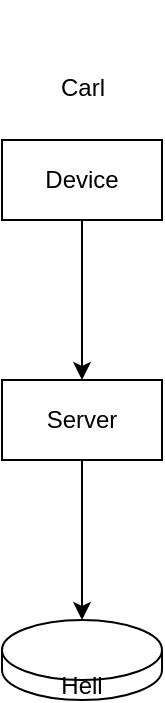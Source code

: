 <mxfile version="17.5.0" type="github">
  <diagram id="v_UVEAlIgSLG06e0j0Mv" name="Page-1">
    <mxGraphModel dx="1422" dy="772" grid="1" gridSize="10" guides="1" tooltips="1" connect="1" arrows="1" fold="1" page="1" pageScale="1" pageWidth="850" pageHeight="1100" math="0" shadow="0">
      <root>
        <mxCell id="0" />
        <mxCell id="1" parent="0" />
        <mxCell id="jqmSpDsUwPJlm2CUuVTG-5" style="edgeStyle=orthogonalEdgeStyle;rounded=0;orthogonalLoop=1;jettySize=auto;html=1;entryX=0.5;entryY=0;entryDx=0;entryDy=0;" edge="1" parent="1" source="7zxU9HnCOA4xuFbtJ531-1" target="jqmSpDsUwPJlm2CUuVTG-1">
          <mxGeometry relative="1" as="geometry" />
        </mxCell>
        <mxCell id="7zxU9HnCOA4xuFbtJ531-1" value="Device" style="rounded=0;whiteSpace=wrap;html=1;" parent="1" vertex="1">
          <mxGeometry x="360" y="120" width="80" height="40" as="geometry" />
        </mxCell>
        <mxCell id="jqmSpDsUwPJlm2CUuVTG-4" style="edgeStyle=orthogonalEdgeStyle;rounded=0;orthogonalLoop=1;jettySize=auto;html=1;entryX=0.5;entryY=0;entryDx=0;entryDy=0;" edge="1" parent="1" source="jqmSpDsUwPJlm2CUuVTG-1" target="jqmSpDsUwPJlm2CUuVTG-3">
          <mxGeometry relative="1" as="geometry" />
        </mxCell>
        <mxCell id="jqmSpDsUwPJlm2CUuVTG-1" value="Server" style="rounded=0;whiteSpace=wrap;html=1;" vertex="1" parent="1">
          <mxGeometry x="360" y="240" width="80" height="40" as="geometry" />
        </mxCell>
        <mxCell id="jqmSpDsUwPJlm2CUuVTG-2" value="Carl" style="shape=image;html=1;verticalAlign=top;verticalLabelPosition=bottom;labelBackgroundColor=#ffffff;imageAspect=0;aspect=fixed;image=https://cdn4.iconfinder.com/data/icons/48-bubbles/48/30.User-128.png" vertex="1" parent="1">
          <mxGeometry x="385" y="50" width="30" height="30" as="geometry" />
        </mxCell>
        <mxCell id="jqmSpDsUwPJlm2CUuVTG-3" value="Hell" style="shape=cylinder3;whiteSpace=wrap;html=1;boundedLbl=1;backgroundOutline=1;size=15;fontFamily=Helvetica;fontSize=12;fontColor=default;align=center;strokeColor=default;fillColor=default;" vertex="1" parent="1">
          <mxGeometry x="360" y="360" width="80" height="40" as="geometry" />
        </mxCell>
      </root>
    </mxGraphModel>
  </diagram>
</mxfile>
